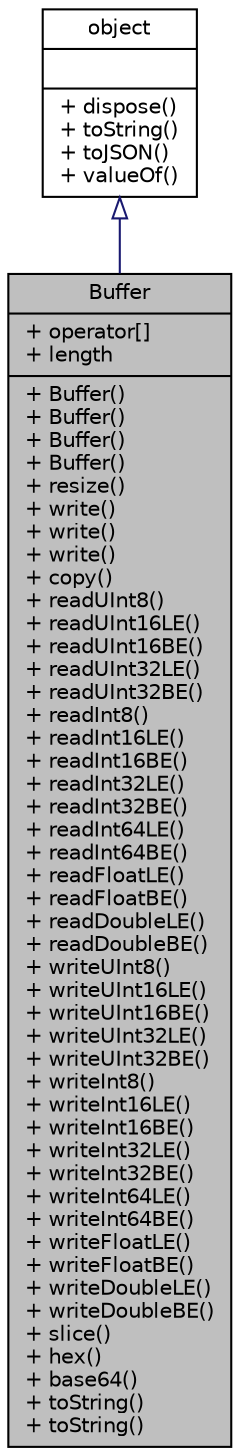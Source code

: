 digraph "Buffer"
{
  edge [fontname="Helvetica",fontsize="10",labelfontname="Helvetica",labelfontsize="10"];
  node [fontname="Helvetica",fontsize="10",shape=record];
  Node1 [label="{Buffer\n|+ operator[]\l+ length\l|+ Buffer()\l+ Buffer()\l+ Buffer()\l+ Buffer()\l+ resize()\l+ write()\l+ write()\l+ write()\l+ copy()\l+ readUInt8()\l+ readUInt16LE()\l+ readUInt16BE()\l+ readUInt32LE()\l+ readUInt32BE()\l+ readInt8()\l+ readInt16LE()\l+ readInt16BE()\l+ readInt32LE()\l+ readInt32BE()\l+ readInt64LE()\l+ readInt64BE()\l+ readFloatLE()\l+ readFloatBE()\l+ readDoubleLE()\l+ readDoubleBE()\l+ writeUInt8()\l+ writeUInt16LE()\l+ writeUInt16BE()\l+ writeUInt32LE()\l+ writeUInt32BE()\l+ writeInt8()\l+ writeInt16LE()\l+ writeInt16BE()\l+ writeInt32LE()\l+ writeInt32BE()\l+ writeInt64LE()\l+ writeInt64BE()\l+ writeFloatLE()\l+ writeFloatBE()\l+ writeDoubleLE()\l+ writeDoubleBE()\l+ slice()\l+ hex()\l+ base64()\l+ toString()\l+ toString()\l}",height=0.2,width=0.4,color="black", fillcolor="grey75", style="filled", fontcolor="black"];
  Node2 -> Node1 [dir="back",color="midnightblue",fontsize="10",style="solid",arrowtail="onormal",fontname="Helvetica"];
  Node2 [label="{object\n||+ dispose()\l+ toString()\l+ toJSON()\l+ valueOf()\l}",height=0.2,width=0.4,color="black", fillcolor="white", style="filled",URL="$db/d38/interfaceobject.html",tooltip="All objects inherit from this. "];
}
